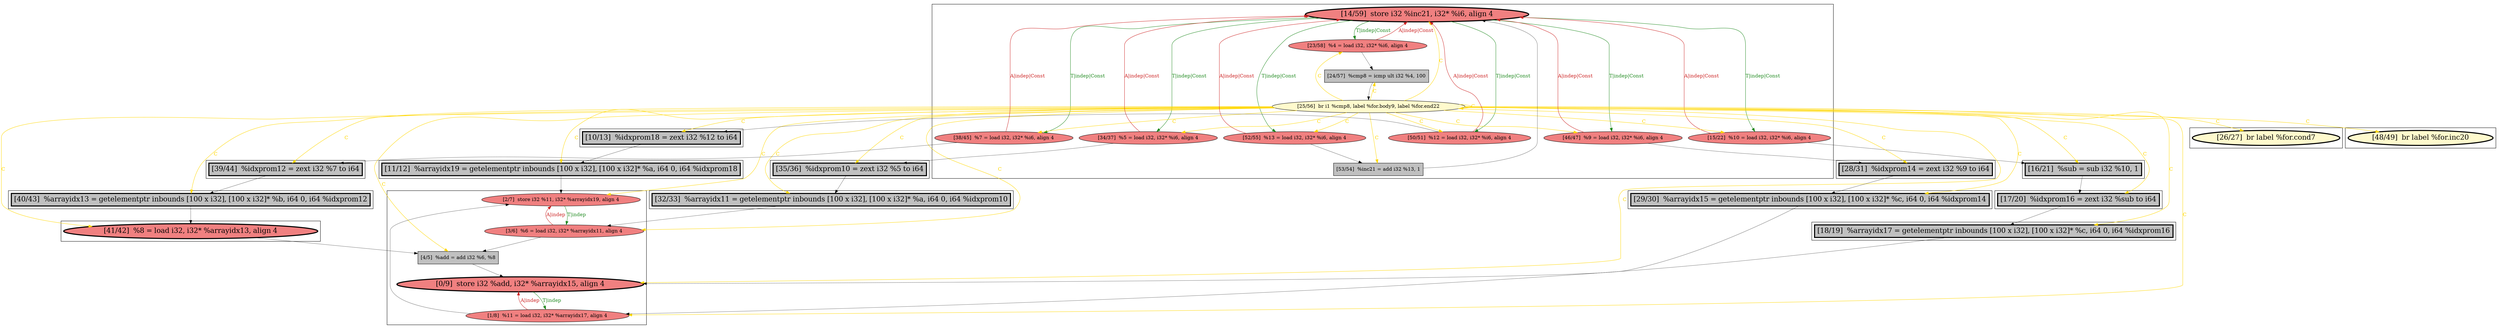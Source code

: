 
digraph G {



node514->node511 [style=solid,color=forestgreen,label="T|indep|Const",penwidth=1.0,fontcolor=forestgreen ]
node519->node528 [style=solid,color=gold,label="C",penwidth=1.0,fontcolor=gold ]
node514->node516 [style=solid,color=forestgreen,label="T|indep|Const",penwidth=1.0,fontcolor=forestgreen ]
node526->node505 [style=solid,color=black,label="",penwidth=0.5,fontcolor=black ]
node499->node500 [style=solid,color=forestgreen,label="T|indep",penwidth=1.0,fontcolor=forestgreen ]
node518->node514 [style=solid,color=firebrick3,label="A|indep|Const",penwidth=1.0,fontcolor=firebrick3 ]
node514->node518 [style=solid,color=forestgreen,label="T|indep|Const",penwidth=1.0,fontcolor=forestgreen ]
node502->node501 [style=solid,color=firebrick3,label="A|indep",penwidth=1.0,fontcolor=firebrick3 ]
node517->node523 [style=solid,color=black,label="",penwidth=0.5,fontcolor=black ]
node528->node521 [style=solid,color=black,label="",penwidth=0.5,fontcolor=black ]
node516->node515 [style=solid,color=black,label="",penwidth=0.5,fontcolor=black ]
node502->node499 [style=solid,color=black,label="",penwidth=0.5,fontcolor=black ]
node527->node500 [style=solid,color=black,label="",penwidth=0.5,fontcolor=black ]
node519->node523 [style=solid,color=gold,label="C",penwidth=1.0,fontcolor=gold ]
node519->node509 [style=solid,color=gold,label="C",penwidth=1.0,fontcolor=gold ]
node500->node503 [style=solid,color=black,label="",penwidth=0.5,fontcolor=black ]
node519->node518 [style=solid,color=gold,label="C",penwidth=1.0,fontcolor=gold ]
node513->node514 [style=solid,color=firebrick3,label="A|indep|Const",penwidth=1.0,fontcolor=firebrick3 ]
node514->node520 [style=solid,color=forestgreen,label="T|indep|Const",penwidth=1.0,fontcolor=forestgreen ]
node519->node506 [style=solid,color=gold,label="C",penwidth=1.0,fontcolor=gold ]
node511->node514 [style=solid,color=firebrick3,label="A|indep|Const",penwidth=1.0,fontcolor=firebrick3 ]
node519->node500 [style=solid,color=gold,label="C",penwidth=1.0,fontcolor=gold ]
node519->node504 [style=solid,color=gold,label="C",penwidth=1.0,fontcolor=gold ]
node519->node501 [style=solid,color=gold,label="C",penwidth=1.0,fontcolor=gold ]
node519->node503 [style=solid,color=gold,label="C",penwidth=1.0,fontcolor=gold ]
node519->node499 [style=solid,color=gold,label="C",penwidth=1.0,fontcolor=gold ]
node514->node513 [style=solid,color=forestgreen,label="T|indep|Const",penwidth=1.0,fontcolor=forestgreen ]
node519->node519 [style=solid,color=gold,label="C",penwidth=1.0,fontcolor=gold ]
node504->node499 [style=solid,color=black,label="",penwidth=0.5,fontcolor=black ]
node521->node503 [style=solid,color=black,label="",penwidth=0.5,fontcolor=black ]
node519->node508 [style=solid,color=gold,label="C",penwidth=1.0,fontcolor=gold ]
node519->node507 [style=solid,color=gold,label="C",penwidth=1.0,fontcolor=gold ]
node519->node517 [style=solid,color=gold,label="C",penwidth=1.0,fontcolor=gold ]
node519->node516 [style=solid,color=gold,label="C",penwidth=1.0,fontcolor=gold ]
node518->node524 [style=solid,color=black,label="",penwidth=0.5,fontcolor=black ]
node509->node508 [style=solid,color=black,label="",penwidth=0.5,fontcolor=black ]
node503->node501 [style=solid,color=black,label="",penwidth=0.5,fontcolor=black ]
node519->node514 [style=solid,color=gold,label="C",penwidth=1.0,fontcolor=gold ]
node500->node499 [style=solid,color=firebrick3,label="A|indep",penwidth=1.0,fontcolor=firebrick3 ]
node519->node525 [style=solid,color=gold,label="C",penwidth=1.0,fontcolor=gold ]
node519->node511 [style=solid,color=gold,label="C",penwidth=1.0,fontcolor=gold ]
node519->node513 [style=solid,color=gold,label="C",penwidth=1.0,fontcolor=gold ]
node511->node507 [style=solid,color=black,label="",penwidth=0.5,fontcolor=black ]
node519->node520 [style=solid,color=gold,label="C",penwidth=1.0,fontcolor=gold ]
node515->node519 [style=solid,color=black,label="",penwidth=0.5,fontcolor=black ]
node514->node517 [style=solid,color=forestgreen,label="T|indep|Const",penwidth=1.0,fontcolor=forestgreen ]
node516->node514 [style=solid,color=firebrick3,label="A|indep|Const",penwidth=1.0,fontcolor=firebrick3 ]
node524->node528 [style=solid,color=black,label="",penwidth=0.5,fontcolor=black ]
node519->node505 [style=solid,color=gold,label="C",penwidth=1.0,fontcolor=gold ]
node519->node512 [style=solid,color=gold,label="C",penwidth=1.0,fontcolor=gold ]
node525->node504 [style=solid,color=black,label="",penwidth=0.5,fontcolor=black ]
node519->node522 [style=solid,color=gold,label="C",penwidth=1.0,fontcolor=gold ]
node519->node515 [style=solid,color=gold,label="C",penwidth=1.0,fontcolor=gold ]
node519->node524 [style=solid,color=gold,label="C",penwidth=1.0,fontcolor=gold ]
node519->node521 [style=solid,color=gold,label="C",penwidth=1.0,fontcolor=gold ]
node519->node527 [style=solid,color=gold,label="C",penwidth=1.0,fontcolor=gold ]
node519->node526 [style=solid,color=gold,label="C",penwidth=1.0,fontcolor=gold ]
node519->node510 [style=solid,color=gold,label="C",penwidth=1.0,fontcolor=gold ]
node510->node514 [style=solid,color=firebrick3,label="A|indep|Const",penwidth=1.0,fontcolor=firebrick3 ]
node513->node525 [style=solid,color=black,label="",penwidth=0.5,fontcolor=black ]
node505->node502 [style=solid,color=black,label="",penwidth=0.5,fontcolor=black ]
node510->node509 [style=solid,color=black,label="",penwidth=0.5,fontcolor=black ]
node523->node527 [style=solid,color=black,label="",penwidth=0.5,fontcolor=black ]
node517->node514 [style=solid,color=firebrick3,label="A|indep|Const",penwidth=1.0,fontcolor=firebrick3 ]
node514->node510 [style=solid,color=forestgreen,label="T|indep|Const",penwidth=1.0,fontcolor=forestgreen ]
node512->node514 [style=solid,color=black,label="",penwidth=0.5,fontcolor=black ]
node501->node502 [style=solid,color=forestgreen,label="T|indep",penwidth=1.0,fontcolor=forestgreen ]
node519->node502 [style=solid,color=gold,label="C",penwidth=1.0,fontcolor=gold ]
node507->node526 [style=solid,color=black,label="",penwidth=0.5,fontcolor=black ]
node508->node501 [style=solid,color=black,label="",penwidth=0.5,fontcolor=black ]
node520->node514 [style=solid,color=firebrick3,label="A|indep|Const",penwidth=1.0,fontcolor=firebrick3 ]
node520->node512 [style=solid,color=black,label="",penwidth=0.5,fontcolor=black ]


subgraph cluster15 {


node528 [penwidth=3.0,fontsize=20,fillcolor=grey,label="[40/43]  %arrayidx13 = getelementptr inbounds [100 x i32], [100 x i32]* %b, i64 0, i64 %idxprom12",shape=rectangle,style=filled ]



}

subgraph cluster13 {


node526 [penwidth=3.0,fontsize=20,fillcolor=grey,label="[17/20]  %idxprom16 = zext i32 %sub to i64",shape=rectangle,style=filled ]



}

subgraph cluster11 {


node524 [penwidth=3.0,fontsize=20,fillcolor=grey,label="[39/44]  %idxprom12 = zext i32 %7 to i64",shape=rectangle,style=filled ]



}

subgraph cluster10 {


node523 [penwidth=3.0,fontsize=20,fillcolor=grey,label="[35/36]  %idxprom10 = zext i32 %5 to i64",shape=rectangle,style=filled ]



}

subgraph cluster9 {


node522 [penwidth=3.0,fontsize=20,fillcolor=lemonchiffon,label="[48/49]  br label %for.inc20",shape=ellipse,style=filled ]



}

subgraph cluster8 {


node521 [penwidth=3.0,fontsize=20,fillcolor=lightcoral,label="[41/42]  %8 = load i32, i32* %arrayidx13, align 4",shape=ellipse,style=filled ]



}

subgraph cluster7 {


node519 [fillcolor=lemonchiffon,label="[25/56]  br i1 %cmp8, label %for.body9, label %for.end22",shape=ellipse,style=filled ]
node518 [fillcolor=lightcoral,label="[38/45]  %7 = load i32, i32* %i6, align 4",shape=ellipse,style=filled ]
node511 [fillcolor=lightcoral,label="[15/22]  %10 = load i32, i32* %i6, align 4",shape=ellipse,style=filled ]
node520 [fillcolor=lightcoral,label="[52/55]  %13 = load i32, i32* %i6, align 4",shape=ellipse,style=filled ]
node510 [fillcolor=lightcoral,label="[46/47]  %9 = load i32, i32* %i6, align 4",shape=ellipse,style=filled ]
node514 [penwidth=3.0,fontsize=20,fillcolor=lightcoral,label="[14/59]  store i32 %inc21, i32* %i6, align 4",shape=ellipse,style=filled ]
node512 [fillcolor=grey,label="[53/54]  %inc21 = add i32 %13, 1",shape=rectangle,style=filled ]
node517 [fillcolor=lightcoral,label="[34/37]  %5 = load i32, i32* %i6, align 4",shape=ellipse,style=filled ]
node513 [fillcolor=lightcoral,label="[50/51]  %12 = load i32, i32* %i6, align 4",shape=ellipse,style=filled ]
node516 [fillcolor=lightcoral,label="[23/58]  %4 = load i32, i32* %i6, align 4",shape=ellipse,style=filled ]
node515 [fillcolor=grey,label="[24/57]  %cmp8 = icmp ult i32 %4, 100",shape=rectangle,style=filled ]



}

subgraph cluster14 {


node527 [penwidth=3.0,fontsize=20,fillcolor=grey,label="[32/33]  %arrayidx11 = getelementptr inbounds [100 x i32], [100 x i32]* %a, i64 0, i64 %idxprom10",shape=rectangle,style=filled ]



}

subgraph cluster6 {


node509 [penwidth=3.0,fontsize=20,fillcolor=grey,label="[28/31]  %idxprom14 = zext i32 %9 to i64",shape=rectangle,style=filled ]



}

subgraph cluster0 {


node502 [fillcolor=lightcoral,label="[1/8]  %11 = load i32, i32* %arrayidx17, align 4",shape=ellipse,style=filled ]
node503 [fillcolor=grey,label="[4/5]  %add = add i32 %6, %8",shape=rectangle,style=filled ]
node501 [penwidth=3.0,fontsize=20,fillcolor=lightcoral,label="[0/9]  store i32 %add, i32* %arrayidx15, align 4",shape=ellipse,style=filled ]
node499 [fillcolor=lightcoral,label="[2/7]  store i32 %11, i32* %arrayidx19, align 4",shape=ellipse,style=filled ]
node500 [fillcolor=lightcoral,label="[3/6]  %6 = load i32, i32* %arrayidx11, align 4",shape=ellipse,style=filled ]



}

subgraph cluster12 {


node525 [penwidth=3.0,fontsize=20,fillcolor=grey,label="[10/13]  %idxprom18 = zext i32 %12 to i64",shape=rectangle,style=filled ]



}

subgraph cluster5 {


node508 [penwidth=3.0,fontsize=20,fillcolor=grey,label="[29/30]  %arrayidx15 = getelementptr inbounds [100 x i32], [100 x i32]* %c, i64 0, i64 %idxprom14",shape=rectangle,style=filled ]



}

subgraph cluster1 {


node504 [penwidth=3.0,fontsize=20,fillcolor=grey,label="[11/12]  %arrayidx19 = getelementptr inbounds [100 x i32], [100 x i32]* %a, i64 0, i64 %idxprom18",shape=rectangle,style=filled ]



}

subgraph cluster2 {


node505 [penwidth=3.0,fontsize=20,fillcolor=grey,label="[18/19]  %arrayidx17 = getelementptr inbounds [100 x i32], [100 x i32]* %c, i64 0, i64 %idxprom16",shape=rectangle,style=filled ]



}

subgraph cluster3 {


node506 [penwidth=3.0,fontsize=20,fillcolor=lemonchiffon,label="[26/27]  br label %for.cond7",shape=ellipse,style=filled ]



}

subgraph cluster4 {


node507 [penwidth=3.0,fontsize=20,fillcolor=grey,label="[16/21]  %sub = sub i32 %10, 1",shape=rectangle,style=filled ]



}

}
